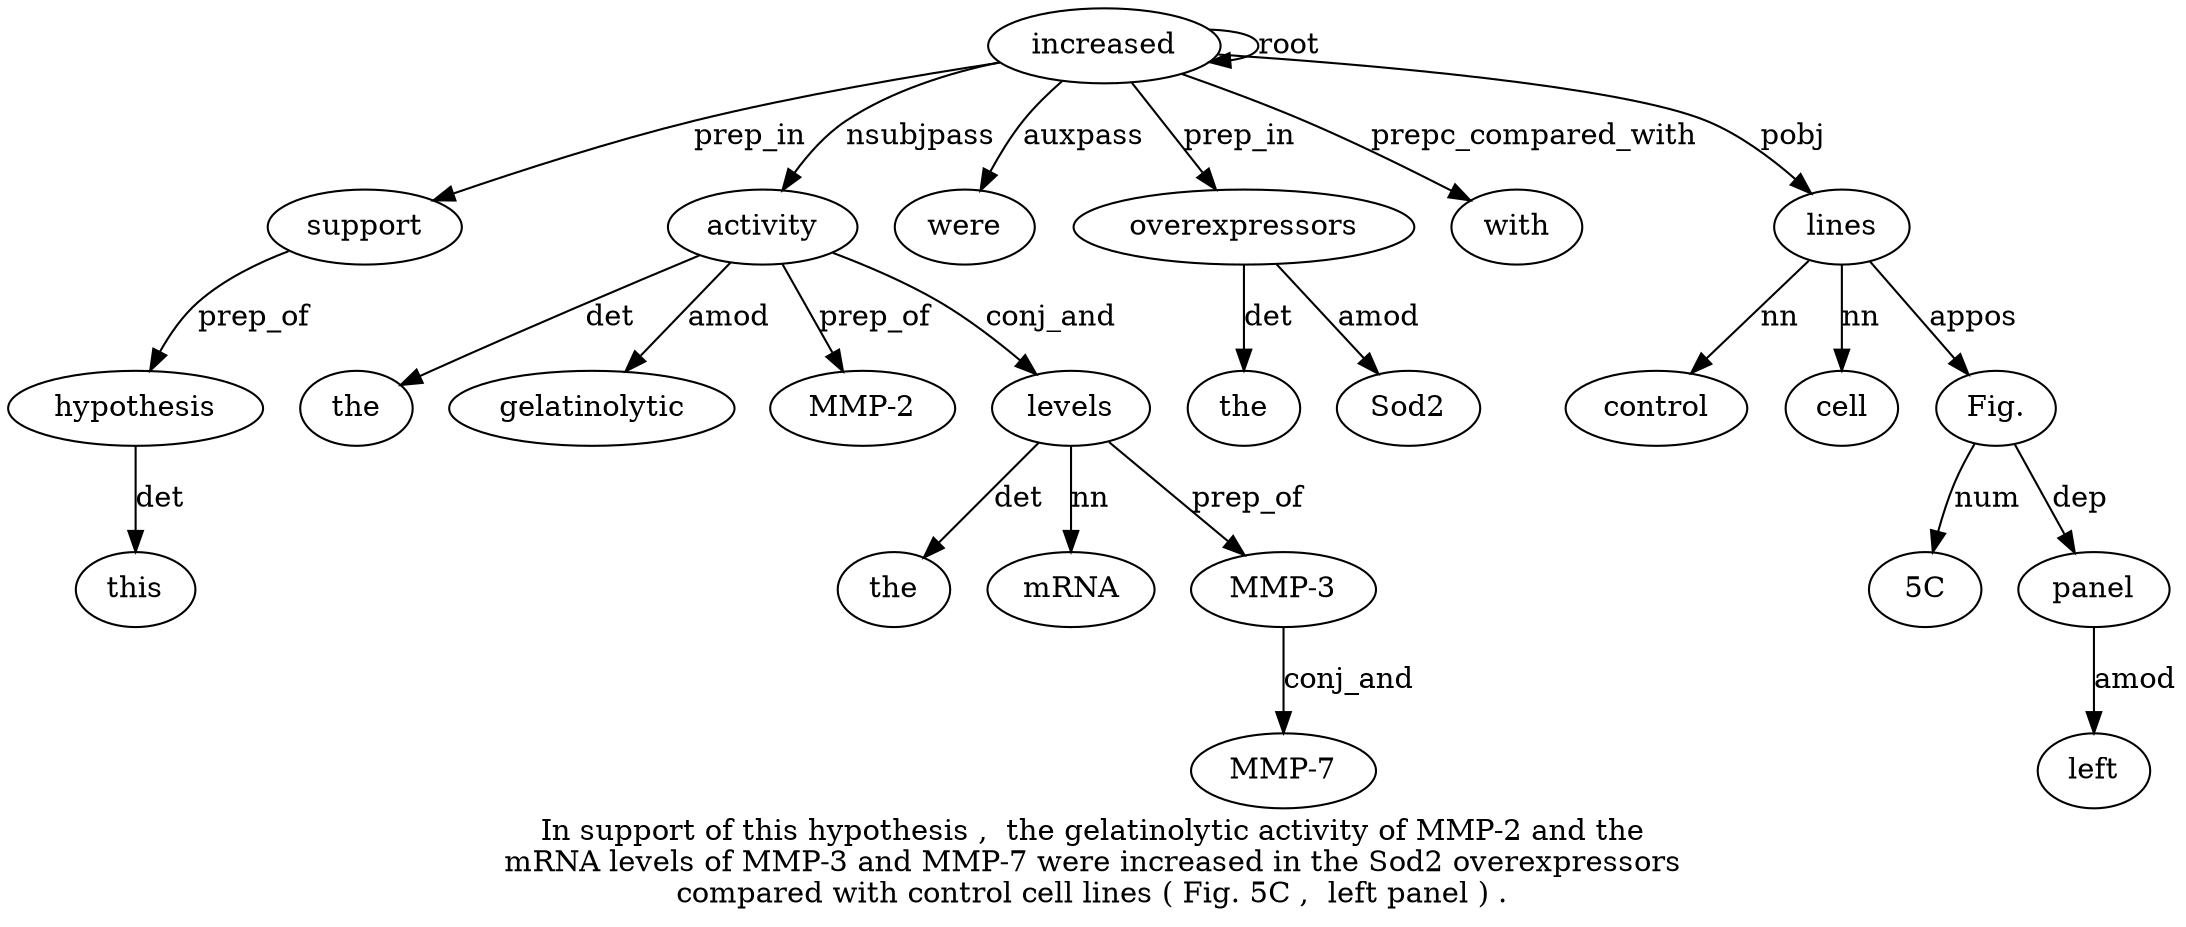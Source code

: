 digraph "In support of this hypothesis ,  the gelatinolytic activity of MMP-2 and the mRNA levels of MMP-3 and MMP-7 were increased in the Sod2 overexpressors compared with control cell lines ( Fig. 5C ,  left panel ) ." {
label="In support of this hypothesis ,  the gelatinolytic activity of MMP-2 and the
mRNA levels of MMP-3 and MMP-7 were increased in the Sod2 overexpressors
compared with control cell lines ( Fig. 5C ,  left panel ) .";
increased21 [style=filled, fillcolor=white, label=increased];
support2 [style=filled, fillcolor=white, label=support];
increased21 -> support2  [label=prep_in];
hypothesis5 [style=filled, fillcolor=white, label=hypothesis];
this4 [style=filled, fillcolor=white, label=this];
hypothesis5 -> this4  [label=det];
support2 -> hypothesis5  [label=prep_of];
activity9 [style=filled, fillcolor=white, label=activity];
the7 [style=filled, fillcolor=white, label=the];
activity9 -> the7  [label=det];
gelatinolytic8 [style=filled, fillcolor=white, label=gelatinolytic];
activity9 -> gelatinolytic8  [label=amod];
increased21 -> activity9  [label=nsubjpass];
"MMP-211" [style=filled, fillcolor=white, label="MMP-2"];
activity9 -> "MMP-211"  [label=prep_of];
levels15 [style=filled, fillcolor=white, label=levels];
the13 [style=filled, fillcolor=white, label=the];
levels15 -> the13  [label=det];
mRNA14 [style=filled, fillcolor=white, label=mRNA];
levels15 -> mRNA14  [label=nn];
activity9 -> levels15  [label=conj_and];
"MMP-317" [style=filled, fillcolor=white, label="MMP-3"];
levels15 -> "MMP-317"  [label=prep_of];
"MMP-719" [style=filled, fillcolor=white, label="MMP-7"];
"MMP-317" -> "MMP-719"  [label=conj_and];
were20 [style=filled, fillcolor=white, label=were];
increased21 -> were20  [label=auxpass];
increased21 -> increased21  [label=root];
overexpressors25 [style=filled, fillcolor=white, label=overexpressors];
the23 [style=filled, fillcolor=white, label=the];
overexpressors25 -> the23  [label=det];
Sod224 [style=filled, fillcolor=white, label=Sod2];
overexpressors25 -> Sod224  [label=amod];
increased21 -> overexpressors25  [label=prep_in];
with27 [style=filled, fillcolor=white, label=with];
increased21 -> with27  [label=prepc_compared_with];
lines30 [style=filled, fillcolor=white, label=lines];
control28 [style=filled, fillcolor=white, label=control];
lines30 -> control28  [label=nn];
cell29 [style=filled, fillcolor=white, label=cell];
lines30 -> cell29  [label=nn];
increased21 -> lines30  [label=pobj];
"Fig.32" [style=filled, fillcolor=white, label="Fig."];
lines30 -> "Fig.32"  [label=appos];
"5C33" [style=filled, fillcolor=white, label="5C"];
"Fig.32" -> "5C33"  [label=num];
panel36 [style=filled, fillcolor=white, label=panel];
left35 [style=filled, fillcolor=white, label=left];
panel36 -> left35  [label=amod];
"Fig.32" -> panel36  [label=dep];
}
